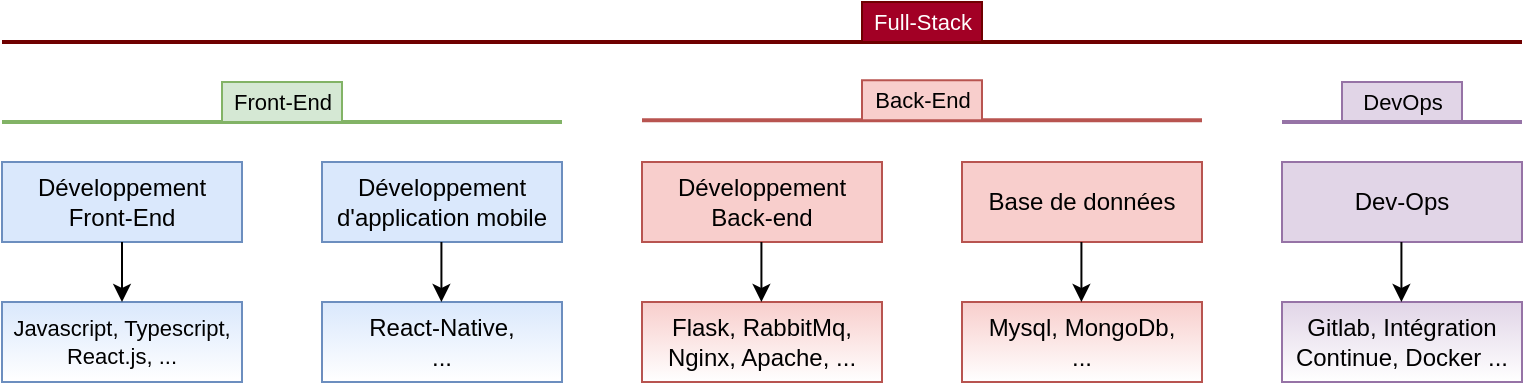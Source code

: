 <mxfile version="17.2.4" type="github">
  <diagram id="XwmDZTJdUsiXufdIT6kG" name="Page-1">
    <mxGraphModel dx="1863" dy="1020" grid="1" gridSize="10" guides="1" tooltips="1" connect="1" arrows="1" fold="1" page="1" pageScale="1" pageWidth="850" pageHeight="1100" math="0" shadow="0">
      <root>
        <mxCell id="0" />
        <mxCell id="1" parent="0" />
        <mxCell id="E7AvGNFa5g41tYuP6eVd-1" value="Développement d&#39;application mobile" style="rounded=0;whiteSpace=wrap;html=1;fillColor=#dae8fc;strokeColor=#6c8ebf;" parent="1" vertex="1">
          <mxGeometry x="440" y="360" width="120" height="40" as="geometry" />
        </mxCell>
        <mxCell id="E7AvGNFa5g41tYuP6eVd-2" value="&lt;div&gt;Développement &lt;br&gt;&lt;/div&gt;&lt;div&gt;Front-End&lt;/div&gt;" style="rounded=0;whiteSpace=wrap;html=1;fillColor=#dae8fc;strokeColor=#6c8ebf;" parent="1" vertex="1">
          <mxGeometry x="280" y="360" width="120" height="40" as="geometry" />
        </mxCell>
        <mxCell id="E7AvGNFa5g41tYuP6eVd-3" value="&lt;div&gt;Développement &lt;br&gt;&lt;/div&gt;&lt;div&gt;Back-end&lt;br&gt;&lt;/div&gt;" style="rounded=0;whiteSpace=wrap;html=1;fillColor=#f8cecc;strokeColor=#b85450;" parent="1" vertex="1">
          <mxGeometry x="600" y="360" width="120" height="40" as="geometry" />
        </mxCell>
        <mxCell id="E7AvGNFa5g41tYuP6eVd-4" value="Base de données" style="rounded=0;whiteSpace=wrap;html=1;fillColor=#f8cecc;strokeColor=#b85450;" parent="1" vertex="1">
          <mxGeometry x="760" y="360" width="120" height="40" as="geometry" />
        </mxCell>
        <mxCell id="E7AvGNFa5g41tYuP6eVd-5" value="Dev-Ops" style="rounded=0;whiteSpace=wrap;html=1;fillColor=#e1d5e7;strokeColor=#9673a6;" parent="1" vertex="1">
          <mxGeometry x="920" y="360" width="120" height="40" as="geometry" />
        </mxCell>
        <mxCell id="E7AvGNFa5g41tYuP6eVd-13" value="&lt;div style=&quot;font-size: 11px&quot;&gt;&lt;font style=&quot;font-size: 11px&quot;&gt;Javascript, Typescript,&lt;/font&gt;&lt;/div&gt;&lt;div style=&quot;font-size: 11px&quot;&gt;&lt;font style=&quot;font-size: 11px&quot;&gt;React.js, ...&lt;br&gt;&lt;/font&gt;&lt;/div&gt;" style="rounded=0;whiteSpace=wrap;html=1;fillColor=#dae8fc;strokeColor=#6c8ebf;gradientColor=#ffffff;" parent="1" vertex="1">
          <mxGeometry x="280" y="430" width="120" height="40" as="geometry" />
        </mxCell>
        <mxCell id="E7AvGNFa5g41tYuP6eVd-14" value="&lt;div&gt;React-Native,&lt;/div&gt;&lt;div&gt;...&lt;br&gt;&lt;/div&gt;" style="rounded=0;whiteSpace=wrap;html=1;fillColor=#dae8fc;strokeColor=#6c8ebf;gradientColor=#ffffff;" parent="1" vertex="1">
          <mxGeometry x="440" y="430" width="120" height="40" as="geometry" />
        </mxCell>
        <mxCell id="E7AvGNFa5g41tYuP6eVd-15" value="Flask, RabbitMq, Nginx, Apache, ..." style="rounded=0;whiteSpace=wrap;html=1;fillColor=#f8cecc;strokeColor=#b85450;gradientColor=#ffffff;" parent="1" vertex="1">
          <mxGeometry x="600" y="430" width="120" height="40" as="geometry" />
        </mxCell>
        <mxCell id="E7AvGNFa5g41tYuP6eVd-16" value="&lt;div&gt;Mysql, MongoDb,&lt;/div&gt;&lt;div&gt;...&lt;br&gt;&lt;/div&gt;" style="rounded=0;whiteSpace=wrap;html=1;fillColor=#f8cecc;strokeColor=#b85450;gradientColor=#ffffff;" parent="1" vertex="1">
          <mxGeometry x="760" y="430" width="120" height="40" as="geometry" />
        </mxCell>
        <mxCell id="E7AvGNFa5g41tYuP6eVd-17" value="&lt;div&gt;Gitlab, Intégration Continue, Docker ...&lt;br&gt;&lt;/div&gt;" style="rounded=0;whiteSpace=wrap;html=1;fillColor=#e1d5e7;strokeColor=#9673a6;gradientColor=#ffffff;" parent="1" vertex="1">
          <mxGeometry x="920" y="430" width="120" height="40" as="geometry" />
        </mxCell>
        <mxCell id="E7AvGNFa5g41tYuP6eVd-18" value="" style="endArrow=classic;html=1;rounded=0;fontSize=11;exitX=0.5;exitY=1;exitDx=0;exitDy=0;" parent="1" source="E7AvGNFa5g41tYuP6eVd-2" target="E7AvGNFa5g41tYuP6eVd-13" edge="1">
          <mxGeometry width="50" height="50" relative="1" as="geometry">
            <mxPoint x="430" y="390" as="sourcePoint" />
            <mxPoint x="480" y="340" as="targetPoint" />
          </mxGeometry>
        </mxCell>
        <mxCell id="E7AvGNFa5g41tYuP6eVd-19" value="" style="endArrow=classic;html=1;rounded=0;fontSize=11;exitX=0.5;exitY=1;exitDx=0;exitDy=0;" parent="1" edge="1">
          <mxGeometry width="50" height="50" relative="1" as="geometry">
            <mxPoint x="499.71" y="400" as="sourcePoint" />
            <mxPoint x="499.71" y="430" as="targetPoint" />
          </mxGeometry>
        </mxCell>
        <mxCell id="E7AvGNFa5g41tYuP6eVd-20" value="" style="endArrow=classic;html=1;rounded=0;fontSize=11;exitX=0.5;exitY=1;exitDx=0;exitDy=0;" parent="1" edge="1">
          <mxGeometry width="50" height="50" relative="1" as="geometry">
            <mxPoint x="659.71" y="400" as="sourcePoint" />
            <mxPoint x="659.71" y="430" as="targetPoint" />
          </mxGeometry>
        </mxCell>
        <mxCell id="E7AvGNFa5g41tYuP6eVd-21" value="" style="endArrow=classic;html=1;rounded=0;fontSize=11;exitX=0.5;exitY=1;exitDx=0;exitDy=0;" parent="1" edge="1">
          <mxGeometry width="50" height="50" relative="1" as="geometry">
            <mxPoint x="819.71" y="400" as="sourcePoint" />
            <mxPoint x="819.71" y="430" as="targetPoint" />
          </mxGeometry>
        </mxCell>
        <mxCell id="E7AvGNFa5g41tYuP6eVd-22" value="" style="endArrow=classic;html=1;rounded=0;fontSize=11;exitX=0.5;exitY=1;exitDx=0;exitDy=0;" parent="1" edge="1">
          <mxGeometry width="50" height="50" relative="1" as="geometry">
            <mxPoint x="979.71" y="400" as="sourcePoint" />
            <mxPoint x="979.71" y="430" as="targetPoint" />
          </mxGeometry>
        </mxCell>
        <mxCell id="E7AvGNFa5g41tYuP6eVd-23" value="" style="endArrow=none;html=1;rounded=0;fontSize=11;fillColor=#d5e8d4;strokeColor=#82b366;strokeWidth=2;" parent="1" edge="1">
          <mxGeometry width="50" height="50" relative="1" as="geometry">
            <mxPoint x="280" y="340" as="sourcePoint" />
            <mxPoint x="560" y="340" as="targetPoint" />
          </mxGeometry>
        </mxCell>
        <mxCell id="E7AvGNFa5g41tYuP6eVd-24" value="&lt;div&gt;Front-End&lt;/div&gt;" style="text;html=1;align=center;verticalAlign=middle;resizable=0;points=[];autosize=1;strokeColor=#82b366;fillColor=#d5e8d4;fontSize=11;" parent="1" vertex="1">
          <mxGeometry x="390" y="320" width="60" height="20" as="geometry" />
        </mxCell>
        <mxCell id="E7AvGNFa5g41tYuP6eVd-26" value="" style="endArrow=none;html=1;rounded=0;fontSize=11;fillColor=#f8cecc;strokeColor=#b85450;strokeWidth=2;" parent="1" edge="1">
          <mxGeometry width="50" height="50" relative="1" as="geometry">
            <mxPoint x="600" y="339.13" as="sourcePoint" />
            <mxPoint x="880" y="339.13" as="targetPoint" />
          </mxGeometry>
        </mxCell>
        <mxCell id="E7AvGNFa5g41tYuP6eVd-27" value="&lt;div&gt;Back-End&lt;/div&gt;" style="text;html=1;align=center;verticalAlign=middle;resizable=0;points=[];autosize=1;strokeColor=#b85450;fillColor=#f8cecc;fontSize=11;" parent="1" vertex="1">
          <mxGeometry x="710" y="319.13" width="60" height="20" as="geometry" />
        </mxCell>
        <mxCell id="E7AvGNFa5g41tYuP6eVd-28" value="DevOps" style="text;html=1;align=center;verticalAlign=middle;resizable=0;points=[];autosize=1;strokeColor=#9673a6;fillColor=#e1d5e7;fontSize=11;" parent="1" vertex="1">
          <mxGeometry x="950" y="320" width="60" height="20" as="geometry" />
        </mxCell>
        <mxCell id="E7AvGNFa5g41tYuP6eVd-30" value="" style="endArrow=none;html=1;rounded=0;fontSize=11;fillColor=#e1d5e7;strokeColor=#9673a6;strokeWidth=2;" parent="1" edge="1">
          <mxGeometry width="50" height="50" relative="1" as="geometry">
            <mxPoint x="920" y="340" as="sourcePoint" />
            <mxPoint x="1040" y="340" as="targetPoint" />
          </mxGeometry>
        </mxCell>
        <mxCell id="E7AvGNFa5g41tYuP6eVd-32" value="" style="endArrow=none;html=1;rounded=0;fontSize=11;strokeWidth=2;fillColor=#a20025;strokeColor=#6F0000;" parent="1" edge="1">
          <mxGeometry width="50" height="50" relative="1" as="geometry">
            <mxPoint x="280" y="300" as="sourcePoint" />
            <mxPoint x="1040" y="300" as="targetPoint" />
          </mxGeometry>
        </mxCell>
        <mxCell id="E7AvGNFa5g41tYuP6eVd-35" value="&lt;div&gt;Full-Stack&lt;/div&gt;" style="text;html=1;align=center;verticalAlign=middle;resizable=0;points=[];autosize=1;strokeColor=#6F0000;fillColor=#a20025;fontSize=11;fontColor=#ffffff;" parent="1" vertex="1">
          <mxGeometry x="710" y="280" width="60" height="20" as="geometry" />
        </mxCell>
      </root>
    </mxGraphModel>
  </diagram>
</mxfile>
